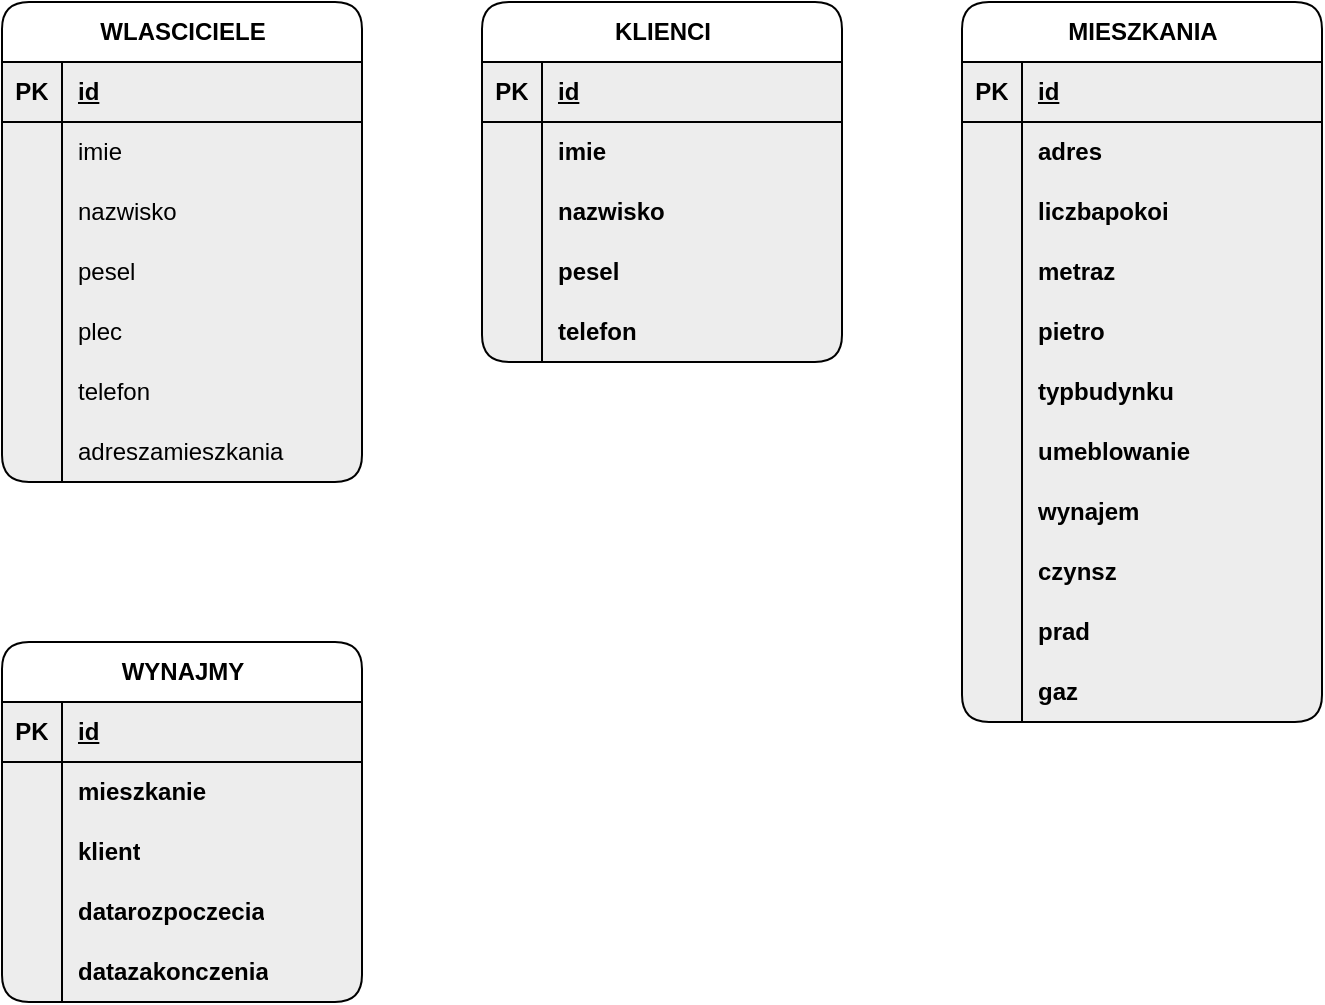 <mxfile version="24.8.8">
  <diagram name="Strona-1" id="fYWe4fWxhQ4K3rVAoaAM">
    <mxGraphModel dx="650" dy="653" grid="1" gridSize="10" guides="1" tooltips="1" connect="1" arrows="1" fold="1" page="1" pageScale="1" pageWidth="827" pageHeight="1169" math="0" shadow="0">
      <root>
        <mxCell id="0" />
        <mxCell id="1" parent="0" />
        <mxCell id="v9sX76WJv8k3gGaXcm15-14" value="WLASCICIELE" style="shape=table;startSize=30;container=1;collapsible=1;childLayout=tableLayout;fixedRows=1;rowLines=0;fontStyle=1;align=center;resizeLast=1;html=1;rounded=1;shadow=0;swimlaneLine=1;swimlaneFillColor=#EDEDED;fillColor=none;" vertex="1" parent="1">
          <mxGeometry x="40" y="40" width="180" height="240" as="geometry" />
        </mxCell>
        <mxCell id="v9sX76WJv8k3gGaXcm15-15" value="" style="shape=tableRow;horizontal=0;startSize=0;swimlaneHead=0;swimlaneBody=0;fillColor=none;collapsible=0;dropTarget=0;points=[[0,0.5],[1,0.5]];portConstraint=eastwest;top=0;left=0;right=0;bottom=1;swimlaneFillColor=#EDEDED;" vertex="1" parent="v9sX76WJv8k3gGaXcm15-14">
          <mxGeometry y="30" width="180" height="30" as="geometry" />
        </mxCell>
        <mxCell id="v9sX76WJv8k3gGaXcm15-16" value="PK" style="shape=partialRectangle;connectable=0;fillColor=none;top=0;left=0;bottom=0;right=0;fontStyle=1;overflow=hidden;whiteSpace=wrap;html=1;swimlaneFillColor=#EDEDED;" vertex="1" parent="v9sX76WJv8k3gGaXcm15-15">
          <mxGeometry width="30" height="30" as="geometry">
            <mxRectangle width="30" height="30" as="alternateBounds" />
          </mxGeometry>
        </mxCell>
        <mxCell id="v9sX76WJv8k3gGaXcm15-17" value="id" style="shape=partialRectangle;connectable=0;fillColor=none;top=0;left=0;bottom=0;right=0;align=left;spacingLeft=6;fontStyle=5;overflow=hidden;whiteSpace=wrap;html=1;swimlaneFillColor=#EDEDED;" vertex="1" parent="v9sX76WJv8k3gGaXcm15-15">
          <mxGeometry x="30" width="150" height="30" as="geometry">
            <mxRectangle width="150" height="30" as="alternateBounds" />
          </mxGeometry>
        </mxCell>
        <mxCell id="v9sX76WJv8k3gGaXcm15-18" value="" style="shape=tableRow;horizontal=0;startSize=0;swimlaneHead=0;swimlaneBody=0;fillColor=none;collapsible=0;dropTarget=0;points=[[0,0.5],[1,0.5]];portConstraint=eastwest;top=0;left=0;right=0;bottom=0;swimlaneFillColor=#EDEDED;" vertex="1" parent="v9sX76WJv8k3gGaXcm15-14">
          <mxGeometry y="60" width="180" height="30" as="geometry" />
        </mxCell>
        <mxCell id="v9sX76WJv8k3gGaXcm15-19" value="" style="shape=partialRectangle;connectable=0;fillColor=none;top=0;left=0;bottom=0;right=0;editable=1;overflow=hidden;whiteSpace=wrap;html=1;swimlaneFillColor=#EDEDED;" vertex="1" parent="v9sX76WJv8k3gGaXcm15-18">
          <mxGeometry width="30" height="30" as="geometry">
            <mxRectangle width="30" height="30" as="alternateBounds" />
          </mxGeometry>
        </mxCell>
        <mxCell id="v9sX76WJv8k3gGaXcm15-20" value="&lt;div&gt;imie&lt;/div&gt;" style="shape=partialRectangle;connectable=0;fillColor=none;top=0;left=0;bottom=0;right=0;align=left;spacingLeft=6;overflow=hidden;whiteSpace=wrap;html=1;swimlaneFillColor=#EDEDED;" vertex="1" parent="v9sX76WJv8k3gGaXcm15-18">
          <mxGeometry x="30" width="150" height="30" as="geometry">
            <mxRectangle width="150" height="30" as="alternateBounds" />
          </mxGeometry>
        </mxCell>
        <mxCell id="v9sX76WJv8k3gGaXcm15-21" value="" style="shape=tableRow;horizontal=0;startSize=0;swimlaneHead=0;swimlaneBody=0;fillColor=none;collapsible=0;dropTarget=0;points=[[0,0.5],[1,0.5]];portConstraint=eastwest;top=0;left=0;right=0;bottom=0;swimlaneFillColor=#EDEDED;" vertex="1" parent="v9sX76WJv8k3gGaXcm15-14">
          <mxGeometry y="90" width="180" height="30" as="geometry" />
        </mxCell>
        <mxCell id="v9sX76WJv8k3gGaXcm15-22" value="" style="shape=partialRectangle;connectable=0;fillColor=none;top=0;left=0;bottom=0;right=0;editable=1;overflow=hidden;whiteSpace=wrap;html=1;swimlaneFillColor=#EDEDED;" vertex="1" parent="v9sX76WJv8k3gGaXcm15-21">
          <mxGeometry width="30" height="30" as="geometry">
            <mxRectangle width="30" height="30" as="alternateBounds" />
          </mxGeometry>
        </mxCell>
        <mxCell id="v9sX76WJv8k3gGaXcm15-23" value="nazwisko" style="shape=partialRectangle;connectable=0;fillColor=none;top=0;left=0;bottom=0;right=0;align=left;spacingLeft=6;overflow=hidden;whiteSpace=wrap;html=1;swimlaneFillColor=#EDEDED;" vertex="1" parent="v9sX76WJv8k3gGaXcm15-21">
          <mxGeometry x="30" width="150" height="30" as="geometry">
            <mxRectangle width="150" height="30" as="alternateBounds" />
          </mxGeometry>
        </mxCell>
        <mxCell id="v9sX76WJv8k3gGaXcm15-42" value="" style="shape=tableRow;horizontal=0;startSize=0;swimlaneHead=0;swimlaneBody=0;fillColor=none;collapsible=0;dropTarget=0;points=[[0,0.5],[1,0.5]];portConstraint=eastwest;top=0;left=0;right=0;bottom=0;swimlaneFillColor=#EDEDED;" vertex="1" parent="v9sX76WJv8k3gGaXcm15-14">
          <mxGeometry y="120" width="180" height="30" as="geometry" />
        </mxCell>
        <mxCell id="v9sX76WJv8k3gGaXcm15-43" value="" style="shape=partialRectangle;connectable=0;fillColor=none;top=0;left=0;bottom=0;right=0;editable=1;overflow=hidden;whiteSpace=wrap;html=1;swimlaneFillColor=#EDEDED;" vertex="1" parent="v9sX76WJv8k3gGaXcm15-42">
          <mxGeometry width="30" height="30" as="geometry">
            <mxRectangle width="30" height="30" as="alternateBounds" />
          </mxGeometry>
        </mxCell>
        <mxCell id="v9sX76WJv8k3gGaXcm15-44" value="pesel" style="shape=partialRectangle;connectable=0;fillColor=none;top=0;left=0;bottom=0;right=0;align=left;spacingLeft=6;overflow=hidden;whiteSpace=wrap;html=1;swimlaneFillColor=#EDEDED;" vertex="1" parent="v9sX76WJv8k3gGaXcm15-42">
          <mxGeometry x="30" width="150" height="30" as="geometry">
            <mxRectangle width="150" height="30" as="alternateBounds" />
          </mxGeometry>
        </mxCell>
        <mxCell id="v9sX76WJv8k3gGaXcm15-45" value="" style="shape=tableRow;horizontal=0;startSize=0;swimlaneHead=0;swimlaneBody=0;fillColor=none;collapsible=0;dropTarget=0;points=[[0,0.5],[1,0.5]];portConstraint=eastwest;top=0;left=0;right=0;bottom=0;swimlaneFillColor=#EDEDED;" vertex="1" parent="v9sX76WJv8k3gGaXcm15-14">
          <mxGeometry y="150" width="180" height="30" as="geometry" />
        </mxCell>
        <mxCell id="v9sX76WJv8k3gGaXcm15-46" value="" style="shape=partialRectangle;connectable=0;fillColor=none;top=0;left=0;bottom=0;right=0;editable=1;overflow=hidden;whiteSpace=wrap;html=1;swimlaneFillColor=#EDEDED;" vertex="1" parent="v9sX76WJv8k3gGaXcm15-45">
          <mxGeometry width="30" height="30" as="geometry">
            <mxRectangle width="30" height="30" as="alternateBounds" />
          </mxGeometry>
        </mxCell>
        <mxCell id="v9sX76WJv8k3gGaXcm15-47" value="plec" style="shape=partialRectangle;connectable=0;fillColor=none;top=0;left=0;bottom=0;right=0;align=left;spacingLeft=6;overflow=hidden;whiteSpace=wrap;html=1;swimlaneFillColor=#EDEDED;" vertex="1" parent="v9sX76WJv8k3gGaXcm15-45">
          <mxGeometry x="30" width="150" height="30" as="geometry">
            <mxRectangle width="150" height="30" as="alternateBounds" />
          </mxGeometry>
        </mxCell>
        <mxCell id="v9sX76WJv8k3gGaXcm15-48" value="" style="shape=tableRow;horizontal=0;startSize=0;swimlaneHead=0;swimlaneBody=0;fillColor=none;collapsible=0;dropTarget=0;points=[[0,0.5],[1,0.5]];portConstraint=eastwest;top=0;left=0;right=0;bottom=0;swimlaneFillColor=#EDEDED;" vertex="1" parent="v9sX76WJv8k3gGaXcm15-14">
          <mxGeometry y="180" width="180" height="30" as="geometry" />
        </mxCell>
        <mxCell id="v9sX76WJv8k3gGaXcm15-49" value="" style="shape=partialRectangle;connectable=0;fillColor=none;top=0;left=0;bottom=0;right=0;editable=1;overflow=hidden;whiteSpace=wrap;html=1;swimlaneFillColor=#EDEDED;" vertex="1" parent="v9sX76WJv8k3gGaXcm15-48">
          <mxGeometry width="30" height="30" as="geometry">
            <mxRectangle width="30" height="30" as="alternateBounds" />
          </mxGeometry>
        </mxCell>
        <mxCell id="v9sX76WJv8k3gGaXcm15-50" value="telefon" style="shape=partialRectangle;connectable=0;fillColor=none;top=0;left=0;bottom=0;right=0;align=left;spacingLeft=6;overflow=hidden;whiteSpace=wrap;html=1;swimlaneFillColor=#EDEDED;" vertex="1" parent="v9sX76WJv8k3gGaXcm15-48">
          <mxGeometry x="30" width="150" height="30" as="geometry">
            <mxRectangle width="150" height="30" as="alternateBounds" />
          </mxGeometry>
        </mxCell>
        <mxCell id="v9sX76WJv8k3gGaXcm15-24" value="" style="shape=tableRow;horizontal=0;startSize=0;swimlaneHead=0;swimlaneBody=0;fillColor=none;collapsible=0;dropTarget=0;points=[[0,0.5],[1,0.5]];portConstraint=eastwest;top=0;left=0;right=0;bottom=0;swimlaneFillColor=#EDEDED;" vertex="1" parent="v9sX76WJv8k3gGaXcm15-14">
          <mxGeometry y="210" width="180" height="30" as="geometry" />
        </mxCell>
        <mxCell id="v9sX76WJv8k3gGaXcm15-25" value="" style="shape=partialRectangle;connectable=0;fillColor=none;top=0;left=0;bottom=0;right=0;editable=1;overflow=hidden;whiteSpace=wrap;html=1;swimlaneFillColor=#EDEDED;" vertex="1" parent="v9sX76WJv8k3gGaXcm15-24">
          <mxGeometry width="30" height="30" as="geometry">
            <mxRectangle width="30" height="30" as="alternateBounds" />
          </mxGeometry>
        </mxCell>
        <mxCell id="v9sX76WJv8k3gGaXcm15-26" value="adreszamieszkania" style="shape=partialRectangle;connectable=0;fillColor=none;top=0;left=0;bottom=0;right=0;align=left;spacingLeft=6;overflow=hidden;whiteSpace=wrap;html=1;swimlaneFillColor=#EDEDED;" vertex="1" parent="v9sX76WJv8k3gGaXcm15-24">
          <mxGeometry x="30" width="150" height="30" as="geometry">
            <mxRectangle width="150" height="30" as="alternateBounds" />
          </mxGeometry>
        </mxCell>
        <mxCell id="v9sX76WJv8k3gGaXcm15-51" value="KLIENCI" style="shape=table;startSize=30;container=1;collapsible=1;childLayout=tableLayout;fixedRows=1;rowLines=0;fontStyle=1;align=center;resizeLast=1;html=1;rounded=1;shadow=0;strokeColor=default;verticalAlign=middle;swimlaneFillColor=#EDEDED;fontFamily=Helvetica;fontSize=12;fontColor=default;fillColor=none;" vertex="1" parent="1">
          <mxGeometry x="280" y="40" width="180" height="180" as="geometry" />
        </mxCell>
        <mxCell id="v9sX76WJv8k3gGaXcm15-52" value="" style="shape=tableRow;horizontal=0;startSize=0;swimlaneHead=0;swimlaneBody=0;fillColor=none;collapsible=0;dropTarget=0;points=[[0,0.5],[1,0.5]];portConstraint=eastwest;top=0;left=0;right=0;bottom=1;rounded=1;shadow=0;strokeColor=default;align=center;verticalAlign=middle;swimlaneFillColor=#EDEDED;fontFamily=Helvetica;fontSize=12;fontColor=default;fontStyle=1;" vertex="1" parent="v9sX76WJv8k3gGaXcm15-51">
          <mxGeometry y="30" width="180" height="30" as="geometry" />
        </mxCell>
        <mxCell id="v9sX76WJv8k3gGaXcm15-53" value="PK" style="shape=partialRectangle;connectable=0;fillColor=none;top=0;left=0;bottom=0;right=0;fontStyle=1;overflow=hidden;whiteSpace=wrap;html=1;rounded=1;shadow=0;strokeColor=default;align=center;verticalAlign=middle;swimlaneFillColor=#EDEDED;fontFamily=Helvetica;fontSize=12;fontColor=default;" vertex="1" parent="v9sX76WJv8k3gGaXcm15-52">
          <mxGeometry width="30" height="30" as="geometry">
            <mxRectangle width="30" height="30" as="alternateBounds" />
          </mxGeometry>
        </mxCell>
        <mxCell id="v9sX76WJv8k3gGaXcm15-54" value="id" style="shape=partialRectangle;connectable=0;fillColor=none;top=0;left=0;bottom=0;right=0;align=left;spacingLeft=6;fontStyle=5;overflow=hidden;whiteSpace=wrap;html=1;rounded=1;shadow=0;strokeColor=default;verticalAlign=middle;swimlaneFillColor=#EDEDED;fontFamily=Helvetica;fontSize=12;fontColor=default;" vertex="1" parent="v9sX76WJv8k3gGaXcm15-52">
          <mxGeometry x="30" width="150" height="30" as="geometry">
            <mxRectangle width="150" height="30" as="alternateBounds" />
          </mxGeometry>
        </mxCell>
        <mxCell id="v9sX76WJv8k3gGaXcm15-55" value="" style="shape=tableRow;horizontal=0;startSize=0;swimlaneHead=0;swimlaneBody=0;fillColor=none;collapsible=0;dropTarget=0;points=[[0,0.5],[1,0.5]];portConstraint=eastwest;top=0;left=0;right=0;bottom=0;rounded=1;shadow=0;strokeColor=default;align=center;verticalAlign=middle;swimlaneFillColor=#EDEDED;fontFamily=Helvetica;fontSize=12;fontColor=default;fontStyle=1;" vertex="1" parent="v9sX76WJv8k3gGaXcm15-51">
          <mxGeometry y="60" width="180" height="30" as="geometry" />
        </mxCell>
        <mxCell id="v9sX76WJv8k3gGaXcm15-56" value="" style="shape=partialRectangle;connectable=0;fillColor=none;top=0;left=0;bottom=0;right=0;editable=1;overflow=hidden;whiteSpace=wrap;html=1;rounded=1;shadow=0;strokeColor=default;align=center;verticalAlign=middle;swimlaneFillColor=#EDEDED;fontFamily=Helvetica;fontSize=12;fontColor=default;fontStyle=1;" vertex="1" parent="v9sX76WJv8k3gGaXcm15-55">
          <mxGeometry width="30" height="30" as="geometry">
            <mxRectangle width="30" height="30" as="alternateBounds" />
          </mxGeometry>
        </mxCell>
        <mxCell id="v9sX76WJv8k3gGaXcm15-57" value="imie" style="shape=partialRectangle;connectable=0;fillColor=none;top=0;left=0;bottom=0;right=0;align=left;spacingLeft=6;overflow=hidden;whiteSpace=wrap;html=1;rounded=1;shadow=0;strokeColor=default;verticalAlign=middle;swimlaneFillColor=#EDEDED;fontFamily=Helvetica;fontSize=12;fontColor=default;fontStyle=1;" vertex="1" parent="v9sX76WJv8k3gGaXcm15-55">
          <mxGeometry x="30" width="150" height="30" as="geometry">
            <mxRectangle width="150" height="30" as="alternateBounds" />
          </mxGeometry>
        </mxCell>
        <mxCell id="v9sX76WJv8k3gGaXcm15-58" value="" style="shape=tableRow;horizontal=0;startSize=0;swimlaneHead=0;swimlaneBody=0;fillColor=none;collapsible=0;dropTarget=0;points=[[0,0.5],[1,0.5]];portConstraint=eastwest;top=0;left=0;right=0;bottom=0;rounded=1;shadow=0;strokeColor=default;align=center;verticalAlign=middle;swimlaneFillColor=#EDEDED;fontFamily=Helvetica;fontSize=12;fontColor=default;fontStyle=1;" vertex="1" parent="v9sX76WJv8k3gGaXcm15-51">
          <mxGeometry y="90" width="180" height="30" as="geometry" />
        </mxCell>
        <mxCell id="v9sX76WJv8k3gGaXcm15-59" value="" style="shape=partialRectangle;connectable=0;fillColor=none;top=0;left=0;bottom=0;right=0;editable=1;overflow=hidden;whiteSpace=wrap;html=1;rounded=1;shadow=0;strokeColor=default;align=center;verticalAlign=middle;swimlaneFillColor=#EDEDED;fontFamily=Helvetica;fontSize=12;fontColor=default;fontStyle=1;" vertex="1" parent="v9sX76WJv8k3gGaXcm15-58">
          <mxGeometry width="30" height="30" as="geometry">
            <mxRectangle width="30" height="30" as="alternateBounds" />
          </mxGeometry>
        </mxCell>
        <mxCell id="v9sX76WJv8k3gGaXcm15-60" value="nazwisko" style="shape=partialRectangle;connectable=0;fillColor=none;top=0;left=0;bottom=0;right=0;align=left;spacingLeft=6;overflow=hidden;whiteSpace=wrap;html=1;rounded=1;shadow=0;strokeColor=default;verticalAlign=middle;swimlaneFillColor=#EDEDED;fontFamily=Helvetica;fontSize=12;fontColor=default;fontStyle=1;" vertex="1" parent="v9sX76WJv8k3gGaXcm15-58">
          <mxGeometry x="30" width="150" height="30" as="geometry">
            <mxRectangle width="150" height="30" as="alternateBounds" />
          </mxGeometry>
        </mxCell>
        <mxCell id="v9sX76WJv8k3gGaXcm15-64" value="" style="shape=tableRow;horizontal=0;startSize=0;swimlaneHead=0;swimlaneBody=0;fillColor=none;collapsible=0;dropTarget=0;points=[[0,0.5],[1,0.5]];portConstraint=eastwest;top=0;left=0;right=0;bottom=0;rounded=1;shadow=0;strokeColor=default;align=center;verticalAlign=middle;swimlaneFillColor=#EDEDED;fontFamily=Helvetica;fontSize=12;fontColor=default;fontStyle=1;" vertex="1" parent="v9sX76WJv8k3gGaXcm15-51">
          <mxGeometry y="120" width="180" height="30" as="geometry" />
        </mxCell>
        <mxCell id="v9sX76WJv8k3gGaXcm15-65" value="" style="shape=partialRectangle;connectable=0;fillColor=none;top=0;left=0;bottom=0;right=0;editable=1;overflow=hidden;whiteSpace=wrap;html=1;rounded=1;shadow=0;strokeColor=default;align=center;verticalAlign=middle;swimlaneFillColor=#EDEDED;fontFamily=Helvetica;fontSize=12;fontColor=default;fontStyle=1;" vertex="1" parent="v9sX76WJv8k3gGaXcm15-64">
          <mxGeometry width="30" height="30" as="geometry">
            <mxRectangle width="30" height="30" as="alternateBounds" />
          </mxGeometry>
        </mxCell>
        <mxCell id="v9sX76WJv8k3gGaXcm15-66" value="pesel" style="shape=partialRectangle;connectable=0;fillColor=none;top=0;left=0;bottom=0;right=0;align=left;spacingLeft=6;overflow=hidden;whiteSpace=wrap;html=1;rounded=1;shadow=0;strokeColor=default;verticalAlign=middle;swimlaneFillColor=#EDEDED;fontFamily=Helvetica;fontSize=12;fontColor=default;fontStyle=1;" vertex="1" parent="v9sX76WJv8k3gGaXcm15-64">
          <mxGeometry x="30" width="150" height="30" as="geometry">
            <mxRectangle width="150" height="30" as="alternateBounds" />
          </mxGeometry>
        </mxCell>
        <mxCell id="v9sX76WJv8k3gGaXcm15-61" value="" style="shape=tableRow;horizontal=0;startSize=0;swimlaneHead=0;swimlaneBody=0;fillColor=none;collapsible=0;dropTarget=0;points=[[0,0.5],[1,0.5]];portConstraint=eastwest;top=0;left=0;right=0;bottom=0;rounded=1;shadow=0;strokeColor=default;align=center;verticalAlign=middle;swimlaneFillColor=#EDEDED;fontFamily=Helvetica;fontSize=12;fontColor=default;fontStyle=1;" vertex="1" parent="v9sX76WJv8k3gGaXcm15-51">
          <mxGeometry y="150" width="180" height="30" as="geometry" />
        </mxCell>
        <mxCell id="v9sX76WJv8k3gGaXcm15-62" value="" style="shape=partialRectangle;connectable=0;fillColor=none;top=0;left=0;bottom=0;right=0;editable=1;overflow=hidden;whiteSpace=wrap;html=1;rounded=1;shadow=0;strokeColor=default;align=center;verticalAlign=middle;swimlaneFillColor=#EDEDED;fontFamily=Helvetica;fontSize=12;fontColor=default;fontStyle=1;" vertex="1" parent="v9sX76WJv8k3gGaXcm15-61">
          <mxGeometry width="30" height="30" as="geometry">
            <mxRectangle width="30" height="30" as="alternateBounds" />
          </mxGeometry>
        </mxCell>
        <mxCell id="v9sX76WJv8k3gGaXcm15-63" value="telefon" style="shape=partialRectangle;connectable=0;fillColor=none;top=0;left=0;bottom=0;right=0;align=left;spacingLeft=6;overflow=hidden;whiteSpace=wrap;html=1;rounded=1;shadow=0;strokeColor=default;verticalAlign=middle;swimlaneFillColor=#EDEDED;fontFamily=Helvetica;fontSize=12;fontColor=default;fontStyle=1;" vertex="1" parent="v9sX76WJv8k3gGaXcm15-61">
          <mxGeometry x="30" width="150" height="30" as="geometry">
            <mxRectangle width="150" height="30" as="alternateBounds" />
          </mxGeometry>
        </mxCell>
        <mxCell id="v9sX76WJv8k3gGaXcm15-123" value="MIESZKANIA" style="shape=table;startSize=30;container=1;collapsible=1;childLayout=tableLayout;fixedRows=1;rowLines=0;fontStyle=1;align=center;resizeLast=1;html=1;rounded=1;shadow=0;strokeColor=default;verticalAlign=middle;swimlaneFillColor=#EDEDED;fontFamily=Helvetica;fontSize=12;fontColor=default;fillColor=none;" vertex="1" parent="1">
          <mxGeometry x="520" y="40" width="180" height="360" as="geometry" />
        </mxCell>
        <mxCell id="v9sX76WJv8k3gGaXcm15-124" value="" style="shape=tableRow;horizontal=0;startSize=0;swimlaneHead=0;swimlaneBody=0;fillColor=none;collapsible=0;dropTarget=0;points=[[0,0.5],[1,0.5]];portConstraint=eastwest;top=0;left=0;right=0;bottom=1;rounded=1;shadow=0;strokeColor=default;align=center;verticalAlign=middle;swimlaneFillColor=#EDEDED;fontFamily=Helvetica;fontSize=12;fontColor=default;fontStyle=1;" vertex="1" parent="v9sX76WJv8k3gGaXcm15-123">
          <mxGeometry y="30" width="180" height="30" as="geometry" />
        </mxCell>
        <mxCell id="v9sX76WJv8k3gGaXcm15-125" value="PK" style="shape=partialRectangle;connectable=0;fillColor=none;top=0;left=0;bottom=0;right=0;fontStyle=1;overflow=hidden;whiteSpace=wrap;html=1;rounded=1;shadow=0;strokeColor=default;align=center;verticalAlign=middle;swimlaneFillColor=#EDEDED;fontFamily=Helvetica;fontSize=12;fontColor=default;" vertex="1" parent="v9sX76WJv8k3gGaXcm15-124">
          <mxGeometry width="30" height="30" as="geometry">
            <mxRectangle width="30" height="30" as="alternateBounds" />
          </mxGeometry>
        </mxCell>
        <mxCell id="v9sX76WJv8k3gGaXcm15-126" value="id" style="shape=partialRectangle;connectable=0;fillColor=none;top=0;left=0;bottom=0;right=0;align=left;spacingLeft=6;fontStyle=5;overflow=hidden;whiteSpace=wrap;html=1;rounded=1;shadow=0;strokeColor=default;verticalAlign=middle;swimlaneFillColor=#EDEDED;fontFamily=Helvetica;fontSize=12;fontColor=default;" vertex="1" parent="v9sX76WJv8k3gGaXcm15-124">
          <mxGeometry x="30" width="150" height="30" as="geometry">
            <mxRectangle width="150" height="30" as="alternateBounds" />
          </mxGeometry>
        </mxCell>
        <mxCell id="v9sX76WJv8k3gGaXcm15-127" value="" style="shape=tableRow;horizontal=0;startSize=0;swimlaneHead=0;swimlaneBody=0;fillColor=none;collapsible=0;dropTarget=0;points=[[0,0.5],[1,0.5]];portConstraint=eastwest;top=0;left=0;right=0;bottom=0;rounded=1;shadow=0;strokeColor=default;align=center;verticalAlign=middle;swimlaneFillColor=#EDEDED;fontFamily=Helvetica;fontSize=12;fontColor=default;fontStyle=1;" vertex="1" parent="v9sX76WJv8k3gGaXcm15-123">
          <mxGeometry y="60" width="180" height="30" as="geometry" />
        </mxCell>
        <mxCell id="v9sX76WJv8k3gGaXcm15-128" value="" style="shape=partialRectangle;connectable=0;fillColor=none;top=0;left=0;bottom=0;right=0;editable=1;overflow=hidden;whiteSpace=wrap;html=1;rounded=1;shadow=0;strokeColor=default;align=center;verticalAlign=middle;swimlaneFillColor=#EDEDED;fontFamily=Helvetica;fontSize=12;fontColor=default;fontStyle=1;" vertex="1" parent="v9sX76WJv8k3gGaXcm15-127">
          <mxGeometry width="30" height="30" as="geometry">
            <mxRectangle width="30" height="30" as="alternateBounds" />
          </mxGeometry>
        </mxCell>
        <mxCell id="v9sX76WJv8k3gGaXcm15-129" value="adres" style="shape=partialRectangle;connectable=0;fillColor=none;top=0;left=0;bottom=0;right=0;align=left;spacingLeft=6;overflow=hidden;whiteSpace=wrap;html=1;rounded=1;shadow=0;strokeColor=default;verticalAlign=middle;swimlaneFillColor=#EDEDED;fontFamily=Helvetica;fontSize=12;fontColor=default;fontStyle=1;" vertex="1" parent="v9sX76WJv8k3gGaXcm15-127">
          <mxGeometry x="30" width="150" height="30" as="geometry">
            <mxRectangle width="150" height="30" as="alternateBounds" />
          </mxGeometry>
        </mxCell>
        <mxCell id="v9sX76WJv8k3gGaXcm15-130" value="" style="shape=tableRow;horizontal=0;startSize=0;swimlaneHead=0;swimlaneBody=0;fillColor=none;collapsible=0;dropTarget=0;points=[[0,0.5],[1,0.5]];portConstraint=eastwest;top=0;left=0;right=0;bottom=0;rounded=1;shadow=0;strokeColor=default;align=center;verticalAlign=middle;swimlaneFillColor=#EDEDED;fontFamily=Helvetica;fontSize=12;fontColor=default;fontStyle=1;" vertex="1" parent="v9sX76WJv8k3gGaXcm15-123">
          <mxGeometry y="90" width="180" height="30" as="geometry" />
        </mxCell>
        <mxCell id="v9sX76WJv8k3gGaXcm15-131" value="" style="shape=partialRectangle;connectable=0;fillColor=none;top=0;left=0;bottom=0;right=0;editable=1;overflow=hidden;whiteSpace=wrap;html=1;rounded=1;shadow=0;strokeColor=default;align=center;verticalAlign=middle;swimlaneFillColor=#EDEDED;fontFamily=Helvetica;fontSize=12;fontColor=default;fontStyle=1;" vertex="1" parent="v9sX76WJv8k3gGaXcm15-130">
          <mxGeometry width="30" height="30" as="geometry">
            <mxRectangle width="30" height="30" as="alternateBounds" />
          </mxGeometry>
        </mxCell>
        <mxCell id="v9sX76WJv8k3gGaXcm15-132" value="liczbapokoi" style="shape=partialRectangle;connectable=0;fillColor=none;top=0;left=0;bottom=0;right=0;align=left;spacingLeft=6;overflow=hidden;whiteSpace=wrap;html=1;rounded=1;shadow=0;strokeColor=default;verticalAlign=middle;swimlaneFillColor=#EDEDED;fontFamily=Helvetica;fontSize=12;fontColor=default;fontStyle=1;" vertex="1" parent="v9sX76WJv8k3gGaXcm15-130">
          <mxGeometry x="30" width="150" height="30" as="geometry">
            <mxRectangle width="150" height="30" as="alternateBounds" />
          </mxGeometry>
        </mxCell>
        <mxCell id="v9sX76WJv8k3gGaXcm15-133" value="" style="shape=tableRow;horizontal=0;startSize=0;swimlaneHead=0;swimlaneBody=0;fillColor=none;collapsible=0;dropTarget=0;points=[[0,0.5],[1,0.5]];portConstraint=eastwest;top=0;left=0;right=0;bottom=0;rounded=1;shadow=0;strokeColor=default;align=center;verticalAlign=middle;swimlaneFillColor=#EDEDED;fontFamily=Helvetica;fontSize=12;fontColor=default;fontStyle=1;" vertex="1" parent="v9sX76WJv8k3gGaXcm15-123">
          <mxGeometry y="120" width="180" height="30" as="geometry" />
        </mxCell>
        <mxCell id="v9sX76WJv8k3gGaXcm15-134" value="" style="shape=partialRectangle;connectable=0;fillColor=none;top=0;left=0;bottom=0;right=0;editable=1;overflow=hidden;whiteSpace=wrap;html=1;rounded=1;shadow=0;strokeColor=default;align=center;verticalAlign=middle;swimlaneFillColor=#EDEDED;fontFamily=Helvetica;fontSize=12;fontColor=default;fontStyle=1;" vertex="1" parent="v9sX76WJv8k3gGaXcm15-133">
          <mxGeometry width="30" height="30" as="geometry">
            <mxRectangle width="30" height="30" as="alternateBounds" />
          </mxGeometry>
        </mxCell>
        <mxCell id="v9sX76WJv8k3gGaXcm15-135" value="metraz" style="shape=partialRectangle;connectable=0;fillColor=none;top=0;left=0;bottom=0;right=0;align=left;spacingLeft=6;overflow=hidden;whiteSpace=wrap;html=1;rounded=1;shadow=0;strokeColor=default;verticalAlign=middle;swimlaneFillColor=#EDEDED;fontFamily=Helvetica;fontSize=12;fontColor=default;fontStyle=1;" vertex="1" parent="v9sX76WJv8k3gGaXcm15-133">
          <mxGeometry x="30" width="150" height="30" as="geometry">
            <mxRectangle width="150" height="30" as="alternateBounds" />
          </mxGeometry>
        </mxCell>
        <mxCell id="v9sX76WJv8k3gGaXcm15-137" value="" style="shape=tableRow;horizontal=0;startSize=0;swimlaneHead=0;swimlaneBody=0;fillColor=none;collapsible=0;dropTarget=0;points=[[0,0.5],[1,0.5]];portConstraint=eastwest;top=0;left=0;right=0;bottom=0;rounded=1;shadow=0;strokeColor=default;align=center;verticalAlign=middle;swimlaneFillColor=#EDEDED;fontFamily=Helvetica;fontSize=12;fontColor=default;fontStyle=1;" vertex="1" parent="v9sX76WJv8k3gGaXcm15-123">
          <mxGeometry y="150" width="180" height="30" as="geometry" />
        </mxCell>
        <mxCell id="v9sX76WJv8k3gGaXcm15-138" value="" style="shape=partialRectangle;connectable=0;fillColor=none;top=0;left=0;bottom=0;right=0;editable=1;overflow=hidden;whiteSpace=wrap;html=1;rounded=1;shadow=0;strokeColor=default;align=center;verticalAlign=middle;swimlaneFillColor=#EDEDED;fontFamily=Helvetica;fontSize=12;fontColor=default;fontStyle=1;" vertex="1" parent="v9sX76WJv8k3gGaXcm15-137">
          <mxGeometry width="30" height="30" as="geometry">
            <mxRectangle width="30" height="30" as="alternateBounds" />
          </mxGeometry>
        </mxCell>
        <mxCell id="v9sX76WJv8k3gGaXcm15-139" value="pietro" style="shape=partialRectangle;connectable=0;fillColor=none;top=0;left=0;bottom=0;right=0;align=left;spacingLeft=6;overflow=hidden;whiteSpace=wrap;html=1;rounded=1;shadow=0;strokeColor=default;verticalAlign=middle;swimlaneFillColor=#EDEDED;fontFamily=Helvetica;fontSize=12;fontColor=default;fontStyle=1;" vertex="1" parent="v9sX76WJv8k3gGaXcm15-137">
          <mxGeometry x="30" width="150" height="30" as="geometry">
            <mxRectangle width="150" height="30" as="alternateBounds" />
          </mxGeometry>
        </mxCell>
        <mxCell id="v9sX76WJv8k3gGaXcm15-140" value="" style="shape=tableRow;horizontal=0;startSize=0;swimlaneHead=0;swimlaneBody=0;fillColor=none;collapsible=0;dropTarget=0;points=[[0,0.5],[1,0.5]];portConstraint=eastwest;top=0;left=0;right=0;bottom=0;rounded=1;shadow=0;strokeColor=default;align=center;verticalAlign=middle;swimlaneFillColor=#EDEDED;fontFamily=Helvetica;fontSize=12;fontColor=default;fontStyle=1;" vertex="1" parent="v9sX76WJv8k3gGaXcm15-123">
          <mxGeometry y="180" width="180" height="30" as="geometry" />
        </mxCell>
        <mxCell id="v9sX76WJv8k3gGaXcm15-141" value="" style="shape=partialRectangle;connectable=0;fillColor=none;top=0;left=0;bottom=0;right=0;editable=1;overflow=hidden;whiteSpace=wrap;html=1;rounded=1;shadow=0;strokeColor=default;align=center;verticalAlign=middle;swimlaneFillColor=#EDEDED;fontFamily=Helvetica;fontSize=12;fontColor=default;fontStyle=1;" vertex="1" parent="v9sX76WJv8k3gGaXcm15-140">
          <mxGeometry width="30" height="30" as="geometry">
            <mxRectangle width="30" height="30" as="alternateBounds" />
          </mxGeometry>
        </mxCell>
        <mxCell id="v9sX76WJv8k3gGaXcm15-142" value="typbudynku" style="shape=partialRectangle;connectable=0;fillColor=none;top=0;left=0;bottom=0;right=0;align=left;spacingLeft=6;overflow=hidden;whiteSpace=wrap;html=1;rounded=1;shadow=0;strokeColor=default;verticalAlign=middle;swimlaneFillColor=#EDEDED;fontFamily=Helvetica;fontSize=12;fontColor=default;fontStyle=1;" vertex="1" parent="v9sX76WJv8k3gGaXcm15-140">
          <mxGeometry x="30" width="150" height="30" as="geometry">
            <mxRectangle width="150" height="30" as="alternateBounds" />
          </mxGeometry>
        </mxCell>
        <mxCell id="v9sX76WJv8k3gGaXcm15-143" value="" style="shape=tableRow;horizontal=0;startSize=0;swimlaneHead=0;swimlaneBody=0;fillColor=none;collapsible=0;dropTarget=0;points=[[0,0.5],[1,0.5]];portConstraint=eastwest;top=0;left=0;right=0;bottom=0;rounded=1;shadow=0;strokeColor=default;align=center;verticalAlign=middle;swimlaneFillColor=#EDEDED;fontFamily=Helvetica;fontSize=12;fontColor=default;fontStyle=1;" vertex="1" parent="v9sX76WJv8k3gGaXcm15-123">
          <mxGeometry y="210" width="180" height="30" as="geometry" />
        </mxCell>
        <mxCell id="v9sX76WJv8k3gGaXcm15-144" value="" style="shape=partialRectangle;connectable=0;fillColor=none;top=0;left=0;bottom=0;right=0;editable=1;overflow=hidden;whiteSpace=wrap;html=1;rounded=1;shadow=0;strokeColor=default;align=center;verticalAlign=middle;swimlaneFillColor=#EDEDED;fontFamily=Helvetica;fontSize=12;fontColor=default;fontStyle=1;" vertex="1" parent="v9sX76WJv8k3gGaXcm15-143">
          <mxGeometry width="30" height="30" as="geometry">
            <mxRectangle width="30" height="30" as="alternateBounds" />
          </mxGeometry>
        </mxCell>
        <mxCell id="v9sX76WJv8k3gGaXcm15-145" value="umeblowanie" style="shape=partialRectangle;connectable=0;fillColor=none;top=0;left=0;bottom=0;right=0;align=left;spacingLeft=6;overflow=hidden;whiteSpace=wrap;html=1;rounded=1;shadow=0;strokeColor=default;verticalAlign=middle;swimlaneFillColor=#EDEDED;fontFamily=Helvetica;fontSize=12;fontColor=default;fontStyle=1;" vertex="1" parent="v9sX76WJv8k3gGaXcm15-143">
          <mxGeometry x="30" width="150" height="30" as="geometry">
            <mxRectangle width="150" height="30" as="alternateBounds" />
          </mxGeometry>
        </mxCell>
        <mxCell id="v9sX76WJv8k3gGaXcm15-146" value="" style="shape=tableRow;horizontal=0;startSize=0;swimlaneHead=0;swimlaneBody=0;fillColor=none;collapsible=0;dropTarget=0;points=[[0,0.5],[1,0.5]];portConstraint=eastwest;top=0;left=0;right=0;bottom=0;rounded=1;shadow=0;strokeColor=default;align=center;verticalAlign=middle;swimlaneFillColor=#EDEDED;fontFamily=Helvetica;fontSize=12;fontColor=default;fontStyle=1;" vertex="1" parent="v9sX76WJv8k3gGaXcm15-123">
          <mxGeometry y="240" width="180" height="30" as="geometry" />
        </mxCell>
        <mxCell id="v9sX76WJv8k3gGaXcm15-147" value="" style="shape=partialRectangle;connectable=0;fillColor=none;top=0;left=0;bottom=0;right=0;editable=1;overflow=hidden;whiteSpace=wrap;html=1;rounded=1;shadow=0;strokeColor=default;align=center;verticalAlign=middle;swimlaneFillColor=#EDEDED;fontFamily=Helvetica;fontSize=12;fontColor=default;fontStyle=1;" vertex="1" parent="v9sX76WJv8k3gGaXcm15-146">
          <mxGeometry width="30" height="30" as="geometry">
            <mxRectangle width="30" height="30" as="alternateBounds" />
          </mxGeometry>
        </mxCell>
        <mxCell id="v9sX76WJv8k3gGaXcm15-148" value="wynajem" style="shape=partialRectangle;connectable=0;fillColor=none;top=0;left=0;bottom=0;right=0;align=left;spacingLeft=6;overflow=hidden;whiteSpace=wrap;html=1;rounded=1;shadow=0;strokeColor=default;verticalAlign=middle;swimlaneFillColor=#EDEDED;fontFamily=Helvetica;fontSize=12;fontColor=default;fontStyle=1;" vertex="1" parent="v9sX76WJv8k3gGaXcm15-146">
          <mxGeometry x="30" width="150" height="30" as="geometry">
            <mxRectangle width="150" height="30" as="alternateBounds" />
          </mxGeometry>
        </mxCell>
        <mxCell id="v9sX76WJv8k3gGaXcm15-149" value="" style="shape=tableRow;horizontal=0;startSize=0;swimlaneHead=0;swimlaneBody=0;fillColor=none;collapsible=0;dropTarget=0;points=[[0,0.5],[1,0.5]];portConstraint=eastwest;top=0;left=0;right=0;bottom=0;rounded=1;shadow=0;strokeColor=default;align=center;verticalAlign=middle;swimlaneFillColor=#EDEDED;fontFamily=Helvetica;fontSize=12;fontColor=default;fontStyle=1;" vertex="1" parent="v9sX76WJv8k3gGaXcm15-123">
          <mxGeometry y="270" width="180" height="30" as="geometry" />
        </mxCell>
        <mxCell id="v9sX76WJv8k3gGaXcm15-150" value="" style="shape=partialRectangle;connectable=0;fillColor=none;top=0;left=0;bottom=0;right=0;editable=1;overflow=hidden;whiteSpace=wrap;html=1;rounded=1;shadow=0;strokeColor=default;align=center;verticalAlign=middle;swimlaneFillColor=#EDEDED;fontFamily=Helvetica;fontSize=12;fontColor=default;fontStyle=1;" vertex="1" parent="v9sX76WJv8k3gGaXcm15-149">
          <mxGeometry width="30" height="30" as="geometry">
            <mxRectangle width="30" height="30" as="alternateBounds" />
          </mxGeometry>
        </mxCell>
        <mxCell id="v9sX76WJv8k3gGaXcm15-151" value="czynsz" style="shape=partialRectangle;connectable=0;fillColor=none;top=0;left=0;bottom=0;right=0;align=left;spacingLeft=6;overflow=hidden;whiteSpace=wrap;html=1;rounded=1;shadow=0;strokeColor=default;verticalAlign=middle;swimlaneFillColor=#EDEDED;fontFamily=Helvetica;fontSize=12;fontColor=default;fontStyle=1;" vertex="1" parent="v9sX76WJv8k3gGaXcm15-149">
          <mxGeometry x="30" width="150" height="30" as="geometry">
            <mxRectangle width="150" height="30" as="alternateBounds" />
          </mxGeometry>
        </mxCell>
        <mxCell id="v9sX76WJv8k3gGaXcm15-152" value="" style="shape=tableRow;horizontal=0;startSize=0;swimlaneHead=0;swimlaneBody=0;fillColor=none;collapsible=0;dropTarget=0;points=[[0,0.5],[1,0.5]];portConstraint=eastwest;top=0;left=0;right=0;bottom=0;rounded=1;shadow=0;strokeColor=default;align=center;verticalAlign=middle;swimlaneFillColor=#EDEDED;fontFamily=Helvetica;fontSize=12;fontColor=default;fontStyle=1;" vertex="1" parent="v9sX76WJv8k3gGaXcm15-123">
          <mxGeometry y="300" width="180" height="30" as="geometry" />
        </mxCell>
        <mxCell id="v9sX76WJv8k3gGaXcm15-153" value="" style="shape=partialRectangle;connectable=0;fillColor=none;top=0;left=0;bottom=0;right=0;editable=1;overflow=hidden;whiteSpace=wrap;html=1;rounded=1;shadow=0;strokeColor=default;align=center;verticalAlign=middle;swimlaneFillColor=#EDEDED;fontFamily=Helvetica;fontSize=12;fontColor=default;fontStyle=1;" vertex="1" parent="v9sX76WJv8k3gGaXcm15-152">
          <mxGeometry width="30" height="30" as="geometry">
            <mxRectangle width="30" height="30" as="alternateBounds" />
          </mxGeometry>
        </mxCell>
        <mxCell id="v9sX76WJv8k3gGaXcm15-154" value="prad" style="shape=partialRectangle;connectable=0;fillColor=none;top=0;left=0;bottom=0;right=0;align=left;spacingLeft=6;overflow=hidden;whiteSpace=wrap;html=1;rounded=1;shadow=0;strokeColor=default;verticalAlign=middle;swimlaneFillColor=#EDEDED;fontFamily=Helvetica;fontSize=12;fontColor=default;fontStyle=1;" vertex="1" parent="v9sX76WJv8k3gGaXcm15-152">
          <mxGeometry x="30" width="150" height="30" as="geometry">
            <mxRectangle width="150" height="30" as="alternateBounds" />
          </mxGeometry>
        </mxCell>
        <mxCell id="v9sX76WJv8k3gGaXcm15-155" value="" style="shape=tableRow;horizontal=0;startSize=0;swimlaneHead=0;swimlaneBody=0;fillColor=none;collapsible=0;dropTarget=0;points=[[0,0.5],[1,0.5]];portConstraint=eastwest;top=0;left=0;right=0;bottom=0;rounded=1;shadow=0;strokeColor=default;align=center;verticalAlign=middle;swimlaneFillColor=#EDEDED;fontFamily=Helvetica;fontSize=12;fontColor=default;fontStyle=1;" vertex="1" parent="v9sX76WJv8k3gGaXcm15-123">
          <mxGeometry y="330" width="180" height="30" as="geometry" />
        </mxCell>
        <mxCell id="v9sX76WJv8k3gGaXcm15-156" value="" style="shape=partialRectangle;connectable=0;fillColor=none;top=0;left=0;bottom=0;right=0;editable=1;overflow=hidden;whiteSpace=wrap;html=1;rounded=1;shadow=0;strokeColor=default;align=center;verticalAlign=middle;swimlaneFillColor=#EDEDED;fontFamily=Helvetica;fontSize=12;fontColor=default;fontStyle=1;" vertex="1" parent="v9sX76WJv8k3gGaXcm15-155">
          <mxGeometry width="30" height="30" as="geometry">
            <mxRectangle width="30" height="30" as="alternateBounds" />
          </mxGeometry>
        </mxCell>
        <mxCell id="v9sX76WJv8k3gGaXcm15-157" value="gaz" style="shape=partialRectangle;connectable=0;fillColor=none;top=0;left=0;bottom=0;right=0;align=left;spacingLeft=6;overflow=hidden;whiteSpace=wrap;html=1;rounded=1;shadow=0;strokeColor=default;verticalAlign=middle;swimlaneFillColor=#EDEDED;fontFamily=Helvetica;fontSize=12;fontColor=default;fontStyle=1;" vertex="1" parent="v9sX76WJv8k3gGaXcm15-155">
          <mxGeometry x="30" width="150" height="30" as="geometry">
            <mxRectangle width="150" height="30" as="alternateBounds" />
          </mxGeometry>
        </mxCell>
        <mxCell id="v9sX76WJv8k3gGaXcm15-158" value="WYNAJMY" style="shape=table;startSize=30;container=1;collapsible=1;childLayout=tableLayout;fixedRows=1;rowLines=0;fontStyle=1;align=center;resizeLast=1;html=1;rounded=1;shadow=0;strokeColor=default;verticalAlign=middle;swimlaneFillColor=#EDEDED;fontFamily=Helvetica;fontSize=12;fontColor=default;fillColor=none;" vertex="1" parent="1">
          <mxGeometry x="40" y="360" width="180" height="180" as="geometry" />
        </mxCell>
        <mxCell id="v9sX76WJv8k3gGaXcm15-159" value="" style="shape=tableRow;horizontal=0;startSize=0;swimlaneHead=0;swimlaneBody=0;fillColor=none;collapsible=0;dropTarget=0;points=[[0,0.5],[1,0.5]];portConstraint=eastwest;top=0;left=0;right=0;bottom=1;rounded=1;shadow=0;strokeColor=default;align=center;verticalAlign=middle;swimlaneFillColor=#EDEDED;fontFamily=Helvetica;fontSize=12;fontColor=default;fontStyle=1;" vertex="1" parent="v9sX76WJv8k3gGaXcm15-158">
          <mxGeometry y="30" width="180" height="30" as="geometry" />
        </mxCell>
        <mxCell id="v9sX76WJv8k3gGaXcm15-160" value="PK" style="shape=partialRectangle;connectable=0;fillColor=none;top=0;left=0;bottom=0;right=0;fontStyle=1;overflow=hidden;whiteSpace=wrap;html=1;rounded=1;shadow=0;strokeColor=default;align=center;verticalAlign=middle;swimlaneFillColor=#EDEDED;fontFamily=Helvetica;fontSize=12;fontColor=default;" vertex="1" parent="v9sX76WJv8k3gGaXcm15-159">
          <mxGeometry width="30" height="30" as="geometry">
            <mxRectangle width="30" height="30" as="alternateBounds" />
          </mxGeometry>
        </mxCell>
        <mxCell id="v9sX76WJv8k3gGaXcm15-161" value="id" style="shape=partialRectangle;connectable=0;fillColor=none;top=0;left=0;bottom=0;right=0;align=left;spacingLeft=6;fontStyle=5;overflow=hidden;whiteSpace=wrap;html=1;rounded=1;shadow=0;strokeColor=default;verticalAlign=middle;swimlaneFillColor=#EDEDED;fontFamily=Helvetica;fontSize=12;fontColor=default;" vertex="1" parent="v9sX76WJv8k3gGaXcm15-159">
          <mxGeometry x="30" width="150" height="30" as="geometry">
            <mxRectangle width="150" height="30" as="alternateBounds" />
          </mxGeometry>
        </mxCell>
        <mxCell id="v9sX76WJv8k3gGaXcm15-162" value="" style="shape=tableRow;horizontal=0;startSize=0;swimlaneHead=0;swimlaneBody=0;fillColor=none;collapsible=0;dropTarget=0;points=[[0,0.5],[1,0.5]];portConstraint=eastwest;top=0;left=0;right=0;bottom=0;rounded=1;shadow=0;strokeColor=default;align=center;verticalAlign=middle;swimlaneFillColor=#EDEDED;fontFamily=Helvetica;fontSize=12;fontColor=default;fontStyle=1;" vertex="1" parent="v9sX76WJv8k3gGaXcm15-158">
          <mxGeometry y="60" width="180" height="30" as="geometry" />
        </mxCell>
        <mxCell id="v9sX76WJv8k3gGaXcm15-163" value="" style="shape=partialRectangle;connectable=0;fillColor=none;top=0;left=0;bottom=0;right=0;editable=1;overflow=hidden;whiteSpace=wrap;html=1;rounded=1;shadow=0;strokeColor=default;align=center;verticalAlign=middle;swimlaneFillColor=#EDEDED;fontFamily=Helvetica;fontSize=12;fontColor=default;fontStyle=1;" vertex="1" parent="v9sX76WJv8k3gGaXcm15-162">
          <mxGeometry width="30" height="30" as="geometry">
            <mxRectangle width="30" height="30" as="alternateBounds" />
          </mxGeometry>
        </mxCell>
        <mxCell id="v9sX76WJv8k3gGaXcm15-164" value="mieszkanie" style="shape=partialRectangle;connectable=0;fillColor=none;top=0;left=0;bottom=0;right=0;align=left;spacingLeft=6;overflow=hidden;whiteSpace=wrap;html=1;rounded=1;shadow=0;strokeColor=default;verticalAlign=middle;swimlaneFillColor=#EDEDED;fontFamily=Helvetica;fontSize=12;fontColor=default;fontStyle=1;" vertex="1" parent="v9sX76WJv8k3gGaXcm15-162">
          <mxGeometry x="30" width="150" height="30" as="geometry">
            <mxRectangle width="150" height="30" as="alternateBounds" />
          </mxGeometry>
        </mxCell>
        <mxCell id="v9sX76WJv8k3gGaXcm15-165" value="" style="shape=tableRow;horizontal=0;startSize=0;swimlaneHead=0;swimlaneBody=0;fillColor=none;collapsible=0;dropTarget=0;points=[[0,0.5],[1,0.5]];portConstraint=eastwest;top=0;left=0;right=0;bottom=0;rounded=1;shadow=0;strokeColor=default;align=center;verticalAlign=middle;swimlaneFillColor=#EDEDED;fontFamily=Helvetica;fontSize=12;fontColor=default;fontStyle=1;" vertex="1" parent="v9sX76WJv8k3gGaXcm15-158">
          <mxGeometry y="90" width="180" height="30" as="geometry" />
        </mxCell>
        <mxCell id="v9sX76WJv8k3gGaXcm15-166" value="" style="shape=partialRectangle;connectable=0;fillColor=none;top=0;left=0;bottom=0;right=0;editable=1;overflow=hidden;whiteSpace=wrap;html=1;rounded=1;shadow=0;strokeColor=default;align=center;verticalAlign=middle;swimlaneFillColor=#EDEDED;fontFamily=Helvetica;fontSize=12;fontColor=default;fontStyle=1;" vertex="1" parent="v9sX76WJv8k3gGaXcm15-165">
          <mxGeometry width="30" height="30" as="geometry">
            <mxRectangle width="30" height="30" as="alternateBounds" />
          </mxGeometry>
        </mxCell>
        <mxCell id="v9sX76WJv8k3gGaXcm15-167" value="klient" style="shape=partialRectangle;connectable=0;fillColor=none;top=0;left=0;bottom=0;right=0;align=left;spacingLeft=6;overflow=hidden;whiteSpace=wrap;html=1;rounded=1;shadow=0;strokeColor=default;verticalAlign=middle;swimlaneFillColor=#EDEDED;fontFamily=Helvetica;fontSize=12;fontColor=default;fontStyle=1;" vertex="1" parent="v9sX76WJv8k3gGaXcm15-165">
          <mxGeometry x="30" width="150" height="30" as="geometry">
            <mxRectangle width="150" height="30" as="alternateBounds" />
          </mxGeometry>
        </mxCell>
        <mxCell id="v9sX76WJv8k3gGaXcm15-168" value="" style="shape=tableRow;horizontal=0;startSize=0;swimlaneHead=0;swimlaneBody=0;fillColor=none;collapsible=0;dropTarget=0;points=[[0,0.5],[1,0.5]];portConstraint=eastwest;top=0;left=0;right=0;bottom=0;rounded=1;shadow=0;strokeColor=default;align=center;verticalAlign=middle;swimlaneFillColor=#EDEDED;fontFamily=Helvetica;fontSize=12;fontColor=default;fontStyle=1;" vertex="1" parent="v9sX76WJv8k3gGaXcm15-158">
          <mxGeometry y="120" width="180" height="30" as="geometry" />
        </mxCell>
        <mxCell id="v9sX76WJv8k3gGaXcm15-169" value="" style="shape=partialRectangle;connectable=0;fillColor=none;top=0;left=0;bottom=0;right=0;editable=1;overflow=hidden;whiteSpace=wrap;html=1;rounded=1;shadow=0;strokeColor=default;align=center;verticalAlign=middle;swimlaneFillColor=#EDEDED;fontFamily=Helvetica;fontSize=12;fontColor=default;fontStyle=1;" vertex="1" parent="v9sX76WJv8k3gGaXcm15-168">
          <mxGeometry width="30" height="30" as="geometry">
            <mxRectangle width="30" height="30" as="alternateBounds" />
          </mxGeometry>
        </mxCell>
        <mxCell id="v9sX76WJv8k3gGaXcm15-170" value="datarozpoczecia" style="shape=partialRectangle;connectable=0;fillColor=none;top=0;left=0;bottom=0;right=0;align=left;spacingLeft=6;overflow=hidden;whiteSpace=wrap;html=1;rounded=1;shadow=0;strokeColor=default;verticalAlign=middle;swimlaneFillColor=#EDEDED;fontFamily=Helvetica;fontSize=12;fontColor=default;fontStyle=1;" vertex="1" parent="v9sX76WJv8k3gGaXcm15-168">
          <mxGeometry x="30" width="150" height="30" as="geometry">
            <mxRectangle width="150" height="30" as="alternateBounds" />
          </mxGeometry>
        </mxCell>
        <mxCell id="v9sX76WJv8k3gGaXcm15-171" value="" style="shape=tableRow;horizontal=0;startSize=0;swimlaneHead=0;swimlaneBody=0;fillColor=none;collapsible=0;dropTarget=0;points=[[0,0.5],[1,0.5]];portConstraint=eastwest;top=0;left=0;right=0;bottom=0;rounded=1;shadow=0;strokeColor=default;align=center;verticalAlign=middle;swimlaneFillColor=#EDEDED;fontFamily=Helvetica;fontSize=12;fontColor=default;fontStyle=1;" vertex="1" parent="v9sX76WJv8k3gGaXcm15-158">
          <mxGeometry y="150" width="180" height="30" as="geometry" />
        </mxCell>
        <mxCell id="v9sX76WJv8k3gGaXcm15-172" value="" style="shape=partialRectangle;connectable=0;fillColor=none;top=0;left=0;bottom=0;right=0;editable=1;overflow=hidden;whiteSpace=wrap;html=1;rounded=1;shadow=0;strokeColor=default;align=center;verticalAlign=middle;swimlaneFillColor=#EDEDED;fontFamily=Helvetica;fontSize=12;fontColor=default;fontStyle=1;" vertex="1" parent="v9sX76WJv8k3gGaXcm15-171">
          <mxGeometry width="30" height="30" as="geometry">
            <mxRectangle width="30" height="30" as="alternateBounds" />
          </mxGeometry>
        </mxCell>
        <mxCell id="v9sX76WJv8k3gGaXcm15-173" value="datazakonczenia" style="shape=partialRectangle;connectable=0;fillColor=none;top=0;left=0;bottom=0;right=0;align=left;spacingLeft=6;overflow=hidden;whiteSpace=wrap;html=1;rounded=1;shadow=0;strokeColor=default;verticalAlign=middle;swimlaneFillColor=#EDEDED;fontFamily=Helvetica;fontSize=12;fontColor=default;fontStyle=1;" vertex="1" parent="v9sX76WJv8k3gGaXcm15-171">
          <mxGeometry x="30" width="150" height="30" as="geometry">
            <mxRectangle width="150" height="30" as="alternateBounds" />
          </mxGeometry>
        </mxCell>
      </root>
    </mxGraphModel>
  </diagram>
</mxfile>
